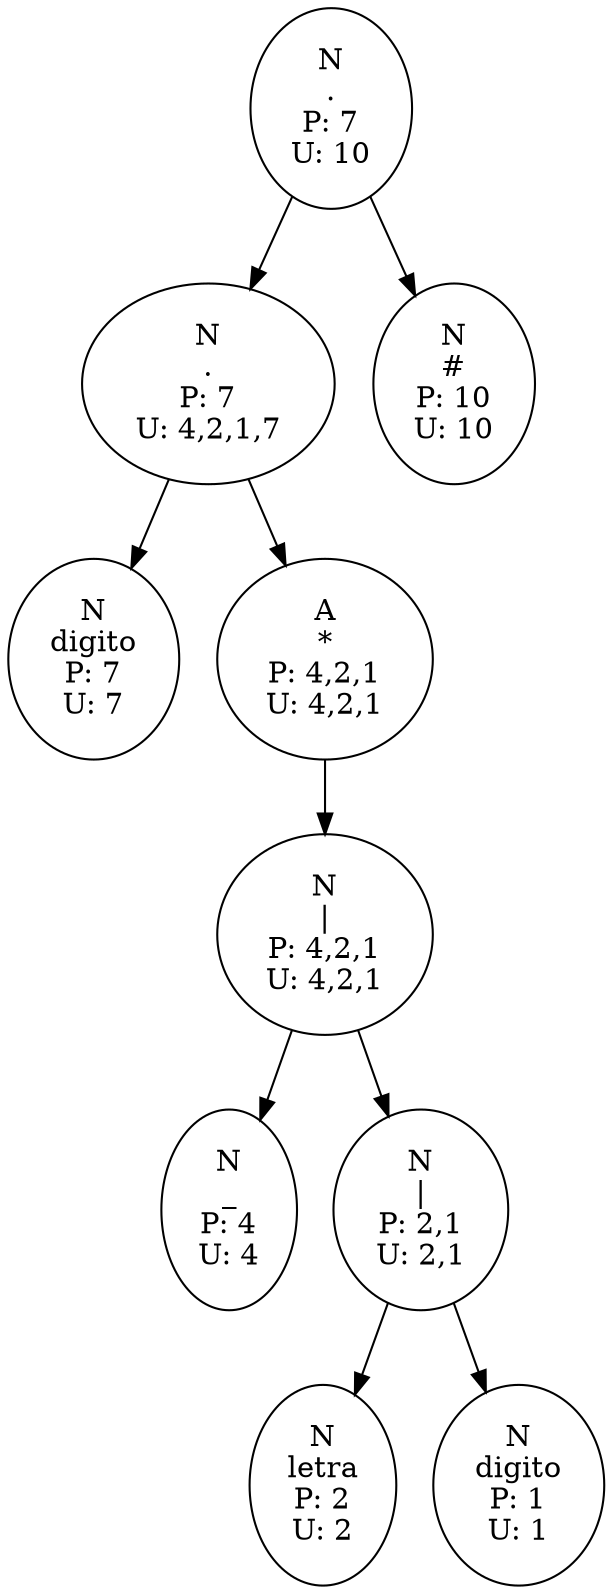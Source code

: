 digraph G{
9->8
8->7
7[label="N
digito
P: 7
U: 7"];
8[label="N
.
P: 7
U: 4,2,1,7"];
8->6
6->5
5->4
4[label="N
_
P: 4
U: 4"];
5[label="N
|
P: 4,2,1
U: 4,2,1"];
5->3
3->2
2[label="N
letra
P: 2
U: 2"];
3[label="N
|
P: 2,1
U: 2,1"];
3->1
1[label="N
digito
P: 1
U: 1"];
6[label="A
*
P: 4,2,1
U: 4,2,1"];
9[label="N
.
P: 7
U: 10"];
9->10
10[label="N
#
P: 10
U: 10"];
}
